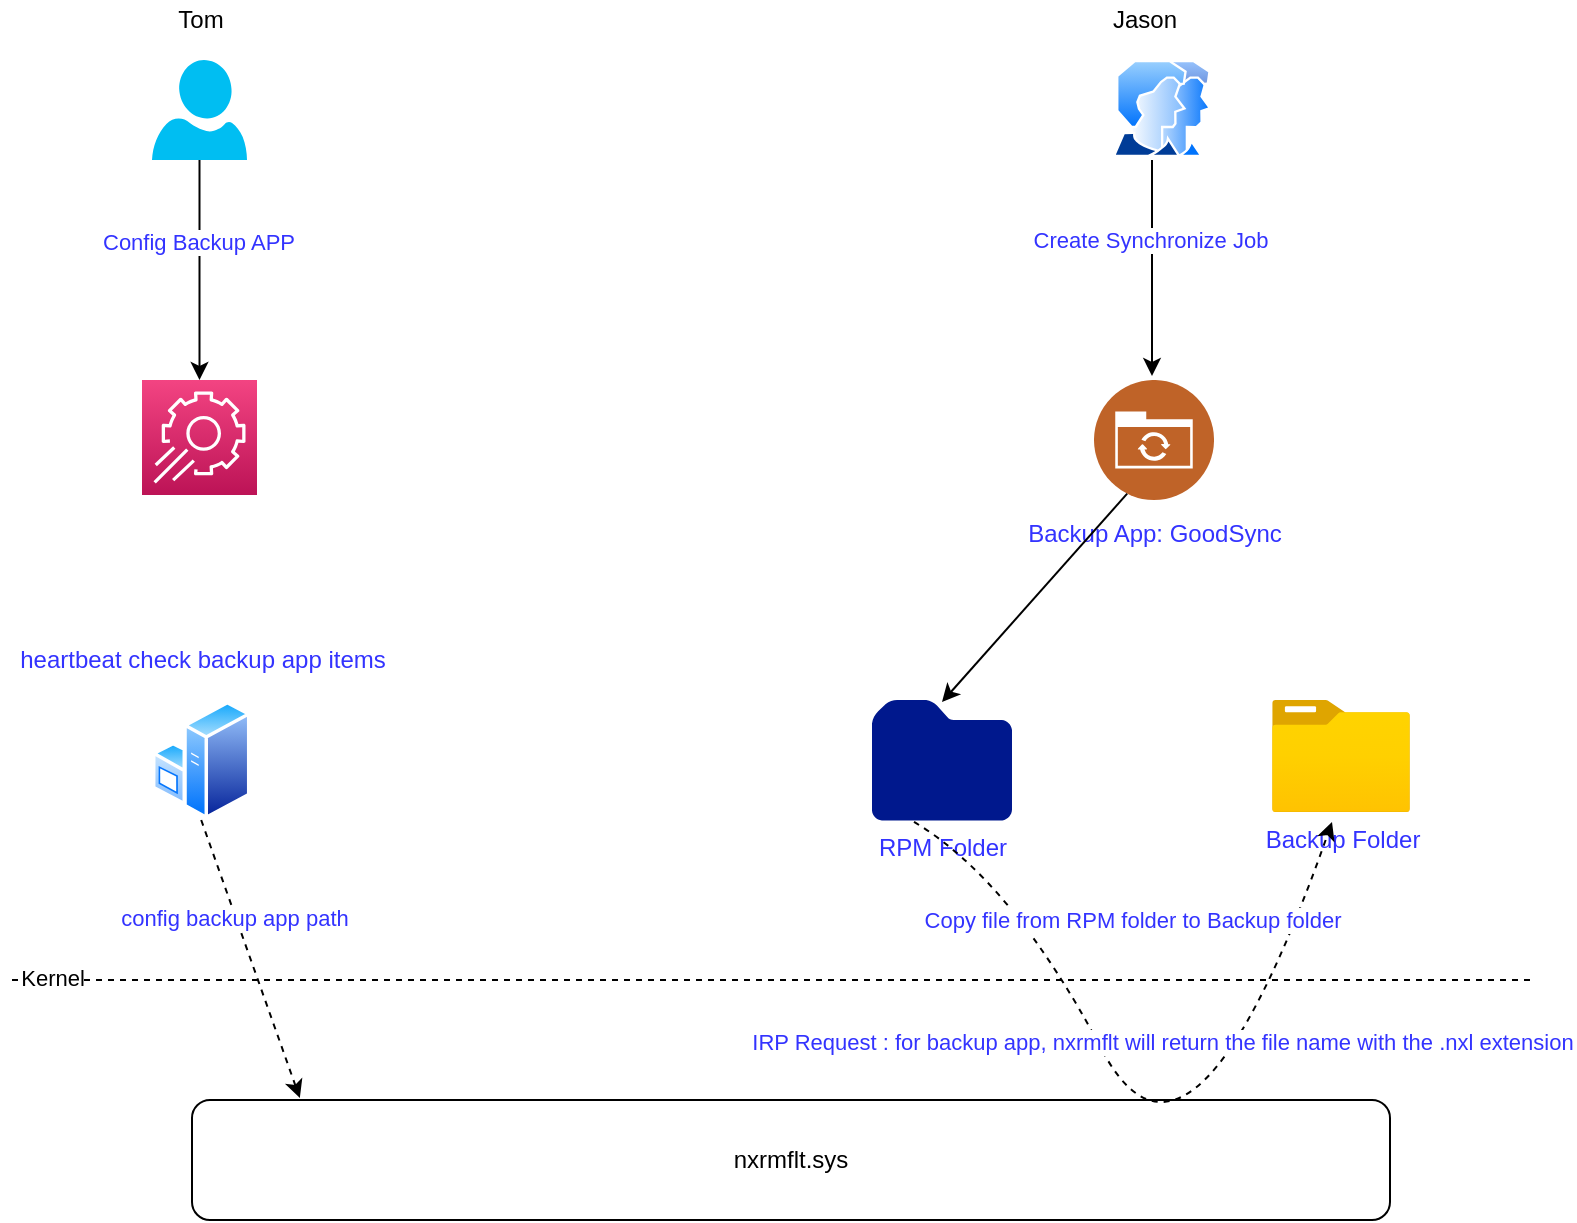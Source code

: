 <mxfile version="14.5.4" type="github">
  <diagram id="hzf8_sdcUa-K4uW4BbmH" name="Page-1">
    <mxGraphModel dx="1422" dy="789" grid="1" gridSize="10" guides="1" tooltips="1" connect="1" arrows="1" fold="1" page="1" pageScale="1" pageWidth="850" pageHeight="1100" math="0" shadow="0">
      <root>
        <mxCell id="0" />
        <mxCell id="1" parent="0" />
        <mxCell id="Pi0gEZVd3J4FXb9pj6LY-1" value="" style="verticalLabelPosition=bottom;html=1;verticalAlign=top;align=center;strokeColor=none;fillColor=#00BEF2;shape=mxgraph.azure.user;" parent="1" vertex="1">
          <mxGeometry x="120" y="40" width="47.5" height="50" as="geometry" />
        </mxCell>
        <mxCell id="Pi0gEZVd3J4FXb9pj6LY-5" value="" style="aspect=fixed;perimeter=ellipsePerimeter;html=1;align=center;shadow=0;dashed=0;spacingTop=3;image;image=img/lib/active_directory/user_accounts.svg;" parent="1" vertex="1">
          <mxGeometry x="600" y="40" width="50" height="48.5" as="geometry" />
        </mxCell>
        <mxCell id="Pi0gEZVd3J4FXb9pj6LY-9" value="" style="points=[[0,0,0],[0.25,0,0],[0.5,0,0],[0.75,0,0],[1,0,0],[0,1,0],[0.25,1,0],[0.5,1,0],[0.75,1,0],[1,1,0],[0,0.25,0],[0,0.5,0],[0,0.75,0],[1,0.25,0],[1,0.5,0],[1,0.75,0]];points=[[0,0,0],[0.25,0,0],[0.5,0,0],[0.75,0,0],[1,0,0],[0,1,0],[0.25,1,0],[0.5,1,0],[0.75,1,0],[1,1,0],[0,0.25,0],[0,0.5,0],[0,0.75,0],[1,0.25,0],[1,0.5,0],[1,0.75,0]];outlineConnect=0;fontColor=#232F3E;gradientColor=#F34482;gradientDirection=north;fillColor=#BC1356;strokeColor=#ffffff;dashed=0;verticalLabelPosition=bottom;verticalAlign=top;align=center;html=1;fontSize=12;fontStyle=0;aspect=fixed;shape=mxgraph.aws4.resourceIcon;resIcon=mxgraph.aws4.app_config;" parent="1" vertex="1">
          <mxGeometry x="115" y="200" width="57.5" height="57.5" as="geometry" />
        </mxCell>
        <mxCell id="Pi0gEZVd3J4FXb9pj6LY-10" value="&lt;font color=&quot;#3333ff&quot;&gt;Backup App: GoodSync&lt;/font&gt;" style="aspect=fixed;perimeter=ellipsePerimeter;html=1;align=center;shadow=0;dashed=0;fontColor=#4277BB;labelBackgroundColor=#ffffff;fontSize=12;spacingTop=3;image;image=img/lib/ibm/social/file_sync.svg;" parent="1" vertex="1">
          <mxGeometry x="591" y="200" width="60" height="60" as="geometry" />
        </mxCell>
        <mxCell id="Pi0gEZVd3J4FXb9pj6LY-11" value="&lt;font color=&quot;#3333ff&quot;&gt;RPM Folder&lt;/font&gt;" style="aspect=fixed;pointerEvents=1;shadow=0;dashed=0;html=1;strokeColor=none;labelPosition=center;verticalLabelPosition=bottom;verticalAlign=top;align=center;fillColor=#00188D;shape=mxgraph.mscae.enterprise.folder" parent="1" vertex="1">
          <mxGeometry x="480" y="360" width="70" height="60.2" as="geometry" />
        </mxCell>
        <mxCell id="Pi0gEZVd3J4FXb9pj6LY-12" value="&lt;font color=&quot;#3333ff&quot;&gt;Backup Folder&lt;/font&gt;" style="aspect=fixed;html=1;points=[];align=center;image;fontSize=12;image=img/lib/azure2/general/Folder_Blank.svg;" parent="1" vertex="1">
          <mxGeometry x="680" y="360" width="69" height="56.0" as="geometry" />
        </mxCell>
        <mxCell id="Pi0gEZVd3J4FXb9pj6LY-13" value="" style="aspect=fixed;perimeter=ellipsePerimeter;html=1;align=center;shadow=0;dashed=0;spacingTop=3;image;image=img/lib/active_directory/windows_server.svg;" parent="1" vertex="1">
          <mxGeometry x="120" y="360" width="49.2" height="60" as="geometry" />
        </mxCell>
        <mxCell id="HDU8M65EIWruSyrM3Y6O-1" value="" style="endArrow=none;dashed=1;html=1;" edge="1" parent="1">
          <mxGeometry width="50" height="50" relative="1" as="geometry">
            <mxPoint x="50" y="500" as="sourcePoint" />
            <mxPoint x="810" y="500" as="targetPoint" />
          </mxGeometry>
        </mxCell>
        <mxCell id="HDU8M65EIWruSyrM3Y6O-19" value="Kernel" style="edgeLabel;html=1;align=center;verticalAlign=middle;resizable=0;points=[];" vertex="1" connectable="0" parent="HDU8M65EIWruSyrM3Y6O-1">
          <mxGeometry x="-0.947" y="1" relative="1" as="geometry">
            <mxPoint as="offset" />
          </mxGeometry>
        </mxCell>
        <mxCell id="HDU8M65EIWruSyrM3Y6O-2" value="nxrmflt.sys" style="rounded=1;whiteSpace=wrap;html=1;" vertex="1" parent="1">
          <mxGeometry x="140" y="560" width="599" height="60" as="geometry" />
        </mxCell>
        <mxCell id="HDU8M65EIWruSyrM3Y6O-3" value="" style="endArrow=classic;html=1;exitX=0.5;exitY=1;exitDx=0;exitDy=0;exitPerimeter=0;" edge="1" parent="1" source="Pi0gEZVd3J4FXb9pj6LY-1" target="Pi0gEZVd3J4FXb9pj6LY-9">
          <mxGeometry width="50" height="50" relative="1" as="geometry">
            <mxPoint x="400" y="430" as="sourcePoint" />
            <mxPoint x="450" y="380" as="targetPoint" />
          </mxGeometry>
        </mxCell>
        <mxCell id="HDU8M65EIWruSyrM3Y6O-5" value="&lt;font color=&quot;#3333ff&quot;&gt;Config Backup APP&lt;/font&gt;" style="edgeLabel;html=1;align=center;verticalAlign=middle;resizable=0;points=[];" vertex="1" connectable="0" parent="HDU8M65EIWruSyrM3Y6O-3">
          <mxGeometry x="-0.255" y="-1" relative="1" as="geometry">
            <mxPoint as="offset" />
          </mxGeometry>
        </mxCell>
        <mxCell id="HDU8M65EIWruSyrM3Y6O-6" value="" style="endArrow=classic;html=1;" edge="1" parent="1">
          <mxGeometry width="50" height="50" relative="1" as="geometry">
            <mxPoint x="620" y="90" as="sourcePoint" />
            <mxPoint x="620" y="198" as="targetPoint" />
          </mxGeometry>
        </mxCell>
        <mxCell id="HDU8M65EIWruSyrM3Y6O-7" value="&lt;font color=&quot;#3333ff&quot;&gt;Create Synchronize Job&lt;/font&gt;" style="edgeLabel;html=1;align=center;verticalAlign=middle;resizable=0;points=[];" vertex="1" connectable="0" parent="HDU8M65EIWruSyrM3Y6O-6">
          <mxGeometry x="-0.259" y="-1" relative="1" as="geometry">
            <mxPoint as="offset" />
          </mxGeometry>
        </mxCell>
        <mxCell id="HDU8M65EIWruSyrM3Y6O-8" value="" style="endArrow=classic;html=1;exitX=0.25;exitY=1;exitDx=0;exitDy=0;entryX=0.5;entryY=0.017;entryDx=0;entryDy=0;entryPerimeter=0;" edge="1" parent="1" source="Pi0gEZVd3J4FXb9pj6LY-10" target="Pi0gEZVd3J4FXb9pj6LY-11">
          <mxGeometry width="50" height="50" relative="1" as="geometry">
            <mxPoint x="400" y="330" as="sourcePoint" />
            <mxPoint x="450" y="280" as="targetPoint" />
          </mxGeometry>
        </mxCell>
        <mxCell id="HDU8M65EIWruSyrM3Y6O-9" value="" style="curved=1;endArrow=classic;html=1;exitX=0.3;exitY=1.013;exitDx=0;exitDy=0;exitPerimeter=0;dashed=1;" edge="1" parent="1" source="Pi0gEZVd3J4FXb9pj6LY-11">
          <mxGeometry width="50" height="50" relative="1" as="geometry">
            <mxPoint x="420" y="460" as="sourcePoint" />
            <mxPoint x="710" y="421" as="targetPoint" />
            <Array as="points">
              <mxPoint x="550" y="450" />
              <mxPoint x="640" y="620" />
            </Array>
          </mxGeometry>
        </mxCell>
        <mxCell id="HDU8M65EIWruSyrM3Y6O-10" value="&lt;font color=&quot;#3333ff&quot;&gt;IRP Request : for backup app, nxrmflt will return the file name with the .nxl extension&lt;/font&gt;" style="edgeLabel;html=1;align=center;verticalAlign=middle;resizable=0;points=[];" vertex="1" connectable="0" parent="HDU8M65EIWruSyrM3Y6O-9">
          <mxGeometry x="-0.403" y="-2" relative="1" as="geometry">
            <mxPoint x="39.31" y="8.31" as="offset" />
          </mxGeometry>
        </mxCell>
        <mxCell id="HDU8M65EIWruSyrM3Y6O-15" value="&lt;font color=&quot;#3333ff&quot;&gt;Copy file from RPM folder to Backup folder&lt;/font&gt;" style="edgeLabel;html=1;align=center;verticalAlign=middle;resizable=0;points=[];" vertex="1" connectable="0" parent="HDU8M65EIWruSyrM3Y6O-9">
          <mxGeometry x="-0.701" y="-7" relative="1" as="geometry">
            <mxPoint x="60.55" y="6.07" as="offset" />
          </mxGeometry>
        </mxCell>
        <mxCell id="HDU8M65EIWruSyrM3Y6O-11" value="" style="shape=image;html=1;verticalAlign=top;verticalLabelPosition=bottom;labelBackgroundColor=#ffffff;imageAspect=0;aspect=fixed;image=https://cdn3.iconfinder.com/data/icons/interface-8/128/InterfaceExpendet-01-128.png" vertex="1" parent="1">
          <mxGeometry x="89.6" y="240" width="110" height="110" as="geometry" />
        </mxCell>
        <mxCell id="HDU8M65EIWruSyrM3Y6O-13" value="&lt;font color=&quot;#3333ff&quot;&gt;heartbeat check backup app items&lt;/font&gt;" style="text;html=1;align=center;verticalAlign=middle;resizable=0;points=[];autosize=1;" vertex="1" parent="1">
          <mxGeometry x="44.6" y="330" width="200" height="20" as="geometry" />
        </mxCell>
        <mxCell id="HDU8M65EIWruSyrM3Y6O-14" value="" style="endArrow=classic;html=1;dashed=1;exitX=0.5;exitY=1;exitDx=0;exitDy=0;entryX=0.09;entryY=-0.017;entryDx=0;entryDy=0;entryPerimeter=0;" edge="1" parent="1" source="Pi0gEZVd3J4FXb9pj6LY-13" target="HDU8M65EIWruSyrM3Y6O-2">
          <mxGeometry width="50" height="50" relative="1" as="geometry">
            <mxPoint x="400" y="330" as="sourcePoint" />
            <mxPoint x="450" y="280" as="targetPoint" />
          </mxGeometry>
        </mxCell>
        <mxCell id="HDU8M65EIWruSyrM3Y6O-16" value="&lt;font color=&quot;#3333ff&quot;&gt;config backup app path&lt;/font&gt;" style="edgeLabel;html=1;align=center;verticalAlign=middle;resizable=0;points=[];" vertex="1" connectable="0" parent="HDU8M65EIWruSyrM3Y6O-14">
          <mxGeometry x="-0.299" y="-1" relative="1" as="geometry">
            <mxPoint as="offset" />
          </mxGeometry>
        </mxCell>
        <mxCell id="HDU8M65EIWruSyrM3Y6O-17" value="Tom" style="text;html=1;align=center;verticalAlign=middle;resizable=0;points=[];autosize=1;" vertex="1" parent="1">
          <mxGeometry x="123.75" y="10" width="40" height="20" as="geometry" />
        </mxCell>
        <mxCell id="HDU8M65EIWruSyrM3Y6O-18" value="Jason" style="text;html=1;align=center;verticalAlign=middle;resizable=0;points=[];autosize=1;" vertex="1" parent="1">
          <mxGeometry x="591" y="10" width="50" height="20" as="geometry" />
        </mxCell>
      </root>
    </mxGraphModel>
  </diagram>
</mxfile>
